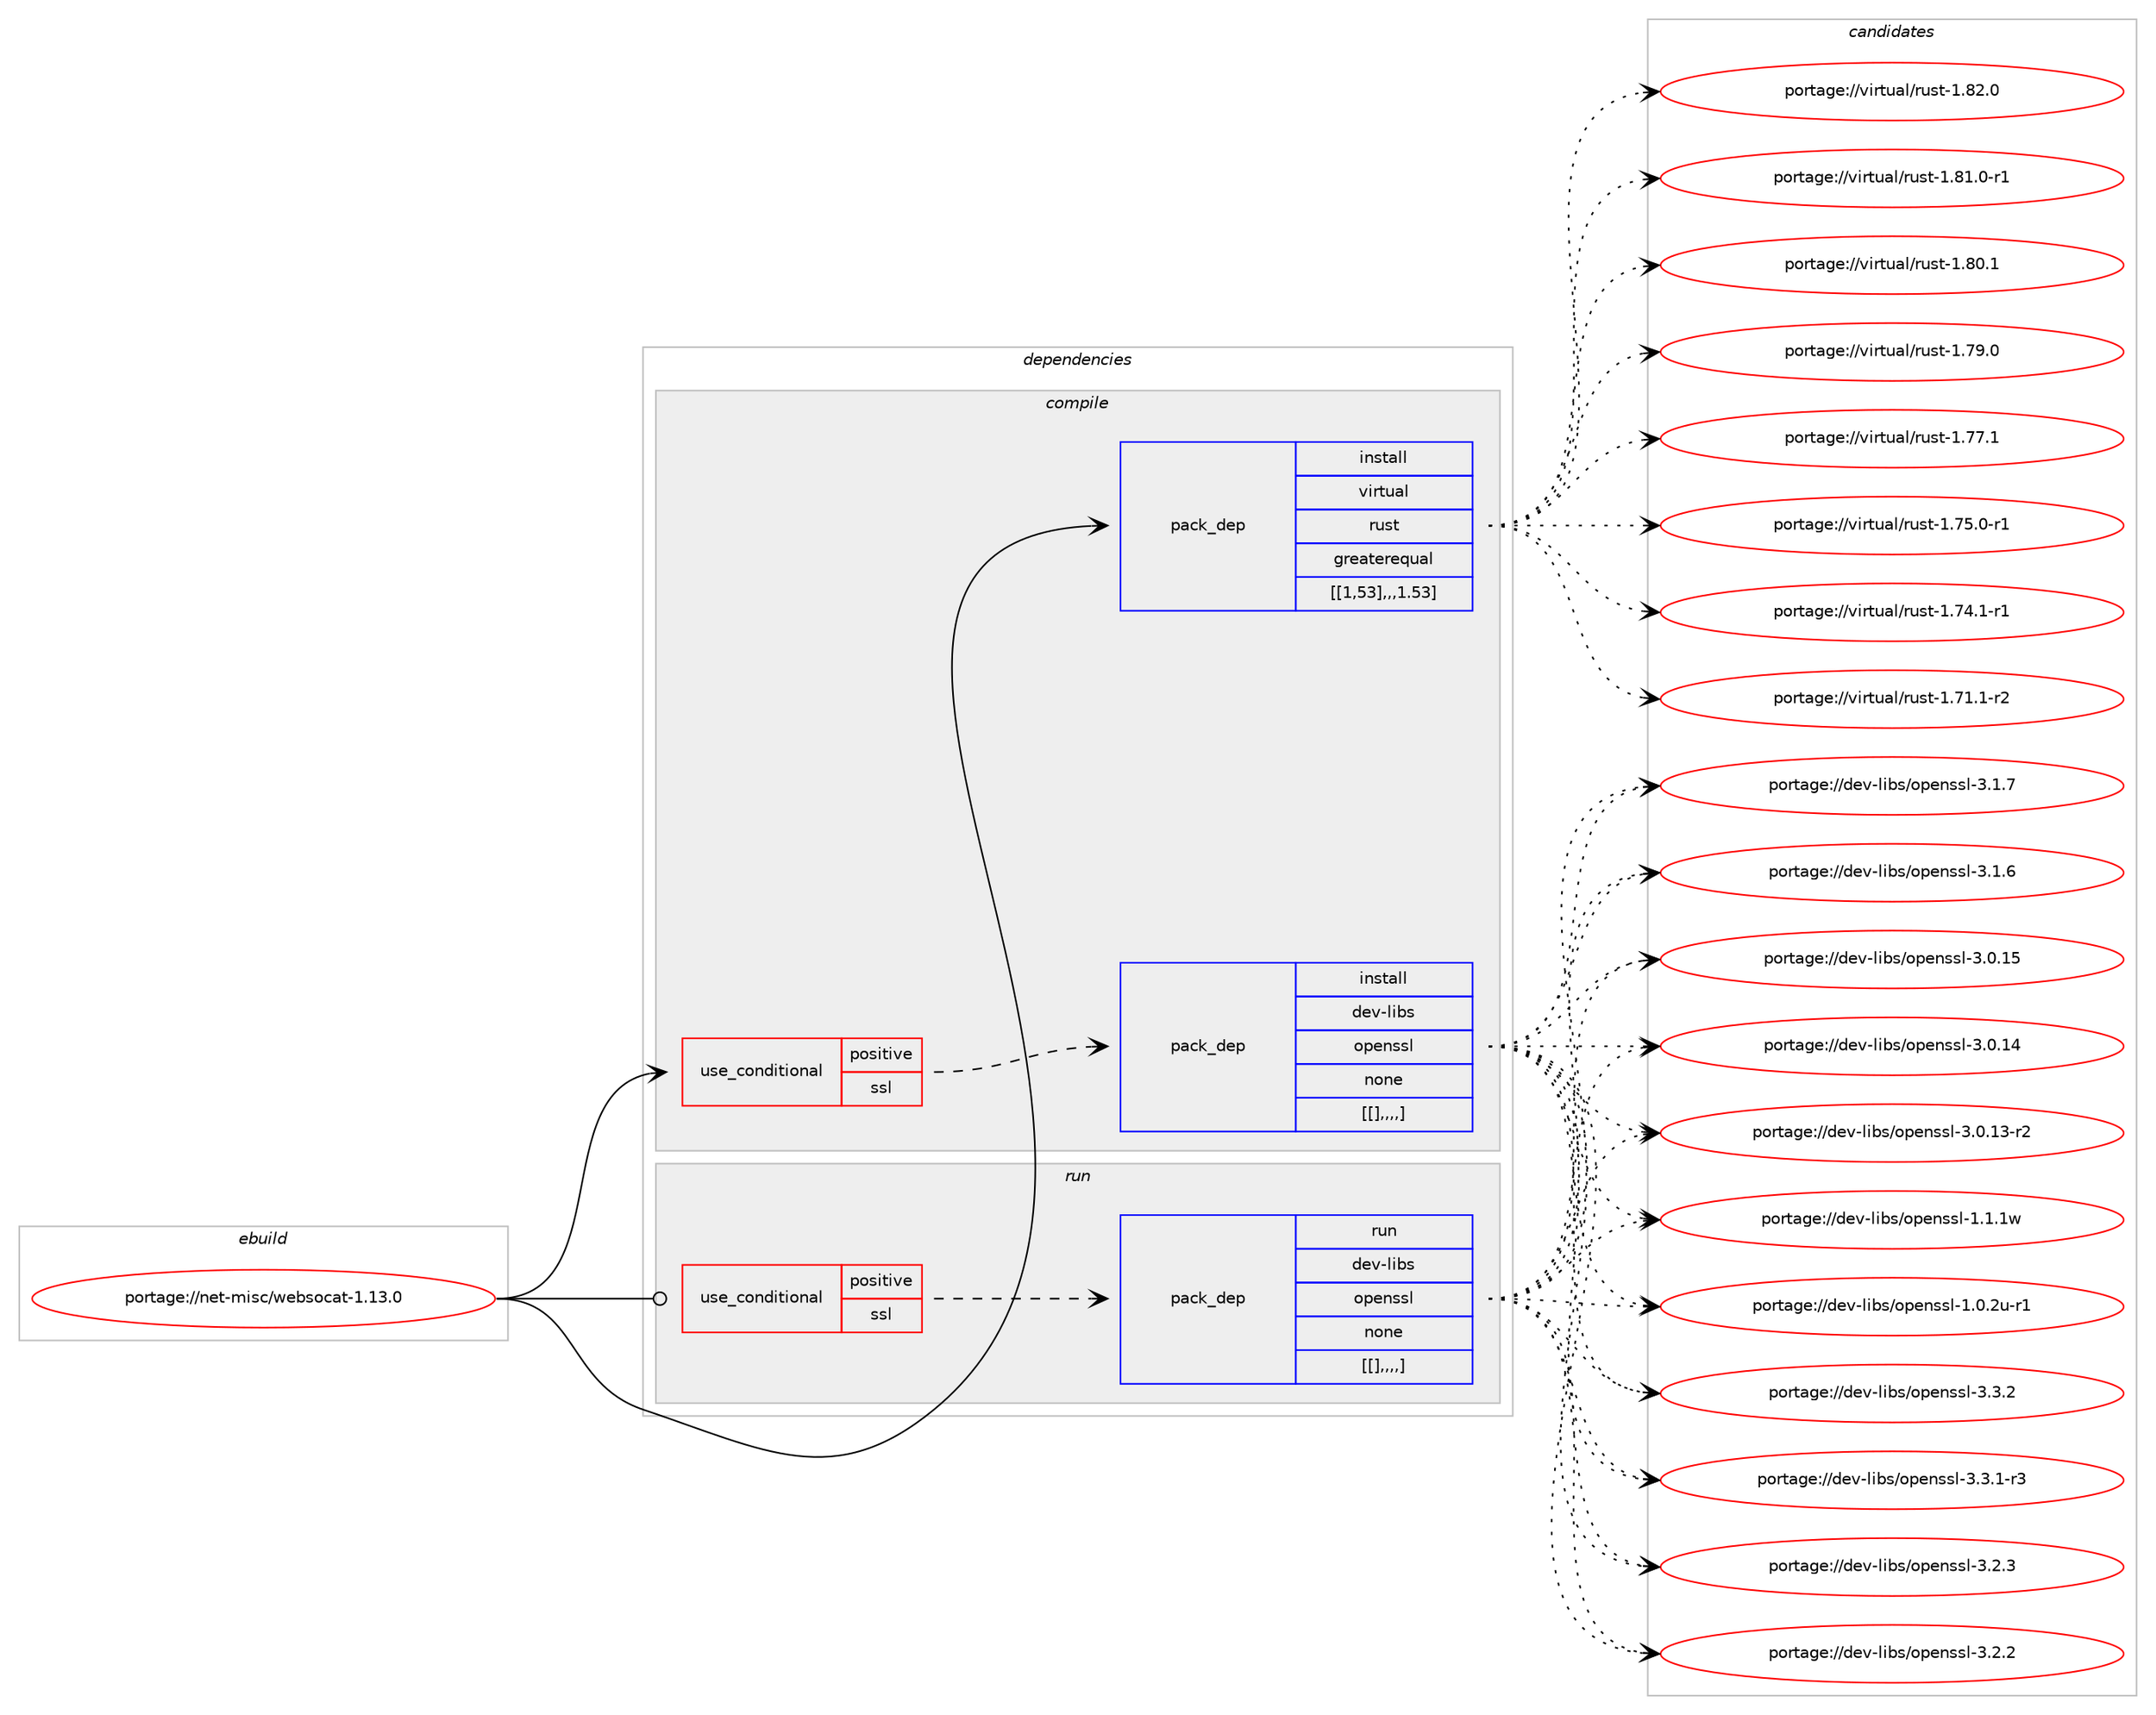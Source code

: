 digraph prolog {

# *************
# Graph options
# *************

newrank=true;
concentrate=true;
compound=true;
graph [rankdir=LR,fontname=Helvetica,fontsize=10,ranksep=1.5];#, ranksep=2.5, nodesep=0.2];
edge  [arrowhead=vee];
node  [fontname=Helvetica,fontsize=10];

# **********
# The ebuild
# **********

subgraph cluster_leftcol {
color=gray;
label=<<i>ebuild</i>>;
id [label="portage://net-misc/websocat-1.13.0", color=red, width=4, href="../net-misc/websocat-1.13.0.svg"];
}

# ****************
# The dependencies
# ****************

subgraph cluster_midcol {
color=gray;
label=<<i>dependencies</i>>;
subgraph cluster_compile {
fillcolor="#eeeeee";
style=filled;
label=<<i>compile</i>>;
subgraph cond105634 {
dependency399810 [label=<<TABLE BORDER="0" CELLBORDER="1" CELLSPACING="0" CELLPADDING="4"><TR><TD ROWSPAN="3" CELLPADDING="10">use_conditional</TD></TR><TR><TD>positive</TD></TR><TR><TD>ssl</TD></TR></TABLE>>, shape=none, color=red];
subgraph pack291212 {
dependency399865 [label=<<TABLE BORDER="0" CELLBORDER="1" CELLSPACING="0" CELLPADDING="4" WIDTH="220"><TR><TD ROWSPAN="6" CELLPADDING="30">pack_dep</TD></TR><TR><TD WIDTH="110">install</TD></TR><TR><TD>dev-libs</TD></TR><TR><TD>openssl</TD></TR><TR><TD>none</TD></TR><TR><TD>[[],,,,]</TD></TR></TABLE>>, shape=none, color=blue];
}
dependency399810:e -> dependency399865:w [weight=20,style="dashed",arrowhead="vee"];
}
id:e -> dependency399810:w [weight=20,style="solid",arrowhead="vee"];
subgraph pack291219 {
dependency399891 [label=<<TABLE BORDER="0" CELLBORDER="1" CELLSPACING="0" CELLPADDING="4" WIDTH="220"><TR><TD ROWSPAN="6" CELLPADDING="30">pack_dep</TD></TR><TR><TD WIDTH="110">install</TD></TR><TR><TD>virtual</TD></TR><TR><TD>rust</TD></TR><TR><TD>greaterequal</TD></TR><TR><TD>[[1,53],,,1.53]</TD></TR></TABLE>>, shape=none, color=blue];
}
id:e -> dependency399891:w [weight=20,style="solid",arrowhead="vee"];
}
subgraph cluster_compileandrun {
fillcolor="#eeeeee";
style=filled;
label=<<i>compile and run</i>>;
}
subgraph cluster_run {
fillcolor="#eeeeee";
style=filled;
label=<<i>run</i>>;
subgraph cond105659 {
dependency399953 [label=<<TABLE BORDER="0" CELLBORDER="1" CELLSPACING="0" CELLPADDING="4"><TR><TD ROWSPAN="3" CELLPADDING="10">use_conditional</TD></TR><TR><TD>positive</TD></TR><TR><TD>ssl</TD></TR></TABLE>>, shape=none, color=red];
subgraph pack291288 {
dependency399988 [label=<<TABLE BORDER="0" CELLBORDER="1" CELLSPACING="0" CELLPADDING="4" WIDTH="220"><TR><TD ROWSPAN="6" CELLPADDING="30">pack_dep</TD></TR><TR><TD WIDTH="110">run</TD></TR><TR><TD>dev-libs</TD></TR><TR><TD>openssl</TD></TR><TR><TD>none</TD></TR><TR><TD>[[],,,,]</TD></TR></TABLE>>, shape=none, color=blue];
}
dependency399953:e -> dependency399988:w [weight=20,style="dashed",arrowhead="vee"];
}
id:e -> dependency399953:w [weight=20,style="solid",arrowhead="odot"];
}
}

# **************
# The candidates
# **************

subgraph cluster_choices {
rank=same;
color=gray;
label=<<i>candidates</i>>;

subgraph choice290225 {
color=black;
nodesep=1;
choice100101118451081059811547111112101110115115108455146514650 [label="portage://dev-libs/openssl-3.3.2", color=red, width=4,href="../dev-libs/openssl-3.3.2.svg"];
choice1001011184510810598115471111121011101151151084551465146494511451 [label="portage://dev-libs/openssl-3.3.1-r3", color=red, width=4,href="../dev-libs/openssl-3.3.1-r3.svg"];
choice100101118451081059811547111112101110115115108455146504651 [label="portage://dev-libs/openssl-3.2.3", color=red, width=4,href="../dev-libs/openssl-3.2.3.svg"];
choice100101118451081059811547111112101110115115108455146504650 [label="portage://dev-libs/openssl-3.2.2", color=red, width=4,href="../dev-libs/openssl-3.2.2.svg"];
choice100101118451081059811547111112101110115115108455146494655 [label="portage://dev-libs/openssl-3.1.7", color=red, width=4,href="../dev-libs/openssl-3.1.7.svg"];
choice100101118451081059811547111112101110115115108455146494654 [label="portage://dev-libs/openssl-3.1.6", color=red, width=4,href="../dev-libs/openssl-3.1.6.svg"];
choice10010111845108105981154711111210111011511510845514648464953 [label="portage://dev-libs/openssl-3.0.15", color=red, width=4,href="../dev-libs/openssl-3.0.15.svg"];
choice10010111845108105981154711111210111011511510845514648464952 [label="portage://dev-libs/openssl-3.0.14", color=red, width=4,href="../dev-libs/openssl-3.0.14.svg"];
choice100101118451081059811547111112101110115115108455146484649514511450 [label="portage://dev-libs/openssl-3.0.13-r2", color=red, width=4,href="../dev-libs/openssl-3.0.13-r2.svg"];
choice100101118451081059811547111112101110115115108454946494649119 [label="portage://dev-libs/openssl-1.1.1w", color=red, width=4,href="../dev-libs/openssl-1.1.1w.svg"];
choice1001011184510810598115471111121011101151151084549464846501174511449 [label="portage://dev-libs/openssl-1.0.2u-r1", color=red, width=4,href="../dev-libs/openssl-1.0.2u-r1.svg"];
dependency399865:e -> choice100101118451081059811547111112101110115115108455146514650:w [style=dotted,weight="100"];
dependency399865:e -> choice1001011184510810598115471111121011101151151084551465146494511451:w [style=dotted,weight="100"];
dependency399865:e -> choice100101118451081059811547111112101110115115108455146504651:w [style=dotted,weight="100"];
dependency399865:e -> choice100101118451081059811547111112101110115115108455146504650:w [style=dotted,weight="100"];
dependency399865:e -> choice100101118451081059811547111112101110115115108455146494655:w [style=dotted,weight="100"];
dependency399865:e -> choice100101118451081059811547111112101110115115108455146494654:w [style=dotted,weight="100"];
dependency399865:e -> choice10010111845108105981154711111210111011511510845514648464953:w [style=dotted,weight="100"];
dependency399865:e -> choice10010111845108105981154711111210111011511510845514648464952:w [style=dotted,weight="100"];
dependency399865:e -> choice100101118451081059811547111112101110115115108455146484649514511450:w [style=dotted,weight="100"];
dependency399865:e -> choice100101118451081059811547111112101110115115108454946494649119:w [style=dotted,weight="100"];
dependency399865:e -> choice1001011184510810598115471111121011101151151084549464846501174511449:w [style=dotted,weight="100"];
}
subgraph choice290238 {
color=black;
nodesep=1;
choice118105114116117971084711411711511645494656504648 [label="portage://virtual/rust-1.82.0", color=red, width=4,href="../virtual/rust-1.82.0.svg"];
choice1181051141161179710847114117115116454946564946484511449 [label="portage://virtual/rust-1.81.0-r1", color=red, width=4,href="../virtual/rust-1.81.0-r1.svg"];
choice118105114116117971084711411711511645494656484649 [label="portage://virtual/rust-1.80.1", color=red, width=4,href="../virtual/rust-1.80.1.svg"];
choice118105114116117971084711411711511645494655574648 [label="portage://virtual/rust-1.79.0", color=red, width=4,href="../virtual/rust-1.79.0.svg"];
choice118105114116117971084711411711511645494655554649 [label="portage://virtual/rust-1.77.1", color=red, width=4,href="../virtual/rust-1.77.1.svg"];
choice1181051141161179710847114117115116454946555346484511449 [label="portage://virtual/rust-1.75.0-r1", color=red, width=4,href="../virtual/rust-1.75.0-r1.svg"];
choice1181051141161179710847114117115116454946555246494511449 [label="portage://virtual/rust-1.74.1-r1", color=red, width=4,href="../virtual/rust-1.74.1-r1.svg"];
choice1181051141161179710847114117115116454946554946494511450 [label="portage://virtual/rust-1.71.1-r2", color=red, width=4,href="../virtual/rust-1.71.1-r2.svg"];
dependency399891:e -> choice118105114116117971084711411711511645494656504648:w [style=dotted,weight="100"];
dependency399891:e -> choice1181051141161179710847114117115116454946564946484511449:w [style=dotted,weight="100"];
dependency399891:e -> choice118105114116117971084711411711511645494656484649:w [style=dotted,weight="100"];
dependency399891:e -> choice118105114116117971084711411711511645494655574648:w [style=dotted,weight="100"];
dependency399891:e -> choice118105114116117971084711411711511645494655554649:w [style=dotted,weight="100"];
dependency399891:e -> choice1181051141161179710847114117115116454946555346484511449:w [style=dotted,weight="100"];
dependency399891:e -> choice1181051141161179710847114117115116454946555246494511449:w [style=dotted,weight="100"];
dependency399891:e -> choice1181051141161179710847114117115116454946554946494511450:w [style=dotted,weight="100"];
}
subgraph choice290287 {
color=black;
nodesep=1;
choice100101118451081059811547111112101110115115108455146514650 [label="portage://dev-libs/openssl-3.3.2", color=red, width=4,href="../dev-libs/openssl-3.3.2.svg"];
choice1001011184510810598115471111121011101151151084551465146494511451 [label="portage://dev-libs/openssl-3.3.1-r3", color=red, width=4,href="../dev-libs/openssl-3.3.1-r3.svg"];
choice100101118451081059811547111112101110115115108455146504651 [label="portage://dev-libs/openssl-3.2.3", color=red, width=4,href="../dev-libs/openssl-3.2.3.svg"];
choice100101118451081059811547111112101110115115108455146504650 [label="portage://dev-libs/openssl-3.2.2", color=red, width=4,href="../dev-libs/openssl-3.2.2.svg"];
choice100101118451081059811547111112101110115115108455146494655 [label="portage://dev-libs/openssl-3.1.7", color=red, width=4,href="../dev-libs/openssl-3.1.7.svg"];
choice100101118451081059811547111112101110115115108455146494654 [label="portage://dev-libs/openssl-3.1.6", color=red, width=4,href="../dev-libs/openssl-3.1.6.svg"];
choice10010111845108105981154711111210111011511510845514648464953 [label="portage://dev-libs/openssl-3.0.15", color=red, width=4,href="../dev-libs/openssl-3.0.15.svg"];
choice10010111845108105981154711111210111011511510845514648464952 [label="portage://dev-libs/openssl-3.0.14", color=red, width=4,href="../dev-libs/openssl-3.0.14.svg"];
choice100101118451081059811547111112101110115115108455146484649514511450 [label="portage://dev-libs/openssl-3.0.13-r2", color=red, width=4,href="../dev-libs/openssl-3.0.13-r2.svg"];
choice100101118451081059811547111112101110115115108454946494649119 [label="portage://dev-libs/openssl-1.1.1w", color=red, width=4,href="../dev-libs/openssl-1.1.1w.svg"];
choice1001011184510810598115471111121011101151151084549464846501174511449 [label="portage://dev-libs/openssl-1.0.2u-r1", color=red, width=4,href="../dev-libs/openssl-1.0.2u-r1.svg"];
dependency399988:e -> choice100101118451081059811547111112101110115115108455146514650:w [style=dotted,weight="100"];
dependency399988:e -> choice1001011184510810598115471111121011101151151084551465146494511451:w [style=dotted,weight="100"];
dependency399988:e -> choice100101118451081059811547111112101110115115108455146504651:w [style=dotted,weight="100"];
dependency399988:e -> choice100101118451081059811547111112101110115115108455146504650:w [style=dotted,weight="100"];
dependency399988:e -> choice100101118451081059811547111112101110115115108455146494655:w [style=dotted,weight="100"];
dependency399988:e -> choice100101118451081059811547111112101110115115108455146494654:w [style=dotted,weight="100"];
dependency399988:e -> choice10010111845108105981154711111210111011511510845514648464953:w [style=dotted,weight="100"];
dependency399988:e -> choice10010111845108105981154711111210111011511510845514648464952:w [style=dotted,weight="100"];
dependency399988:e -> choice100101118451081059811547111112101110115115108455146484649514511450:w [style=dotted,weight="100"];
dependency399988:e -> choice100101118451081059811547111112101110115115108454946494649119:w [style=dotted,weight="100"];
dependency399988:e -> choice1001011184510810598115471111121011101151151084549464846501174511449:w [style=dotted,weight="100"];
}
}

}
